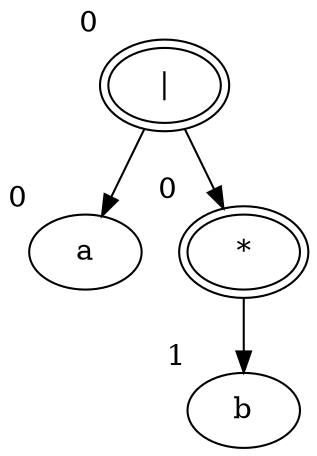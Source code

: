 digraph {
  94464402784672[label="|" xlabel="0" peripheries="2"]
  94464402784720[label="a" xlabel="0" peripheries="1"]
  94464402784672  ->  94464402784720
  94464402784992[label="*" xlabel="0" peripheries="2"]
  94464402784672  ->  94464402784992
  94464402784768[label="b" xlabel="1" peripheries="1"]
  94464402784992  ->  94464402784768
}
